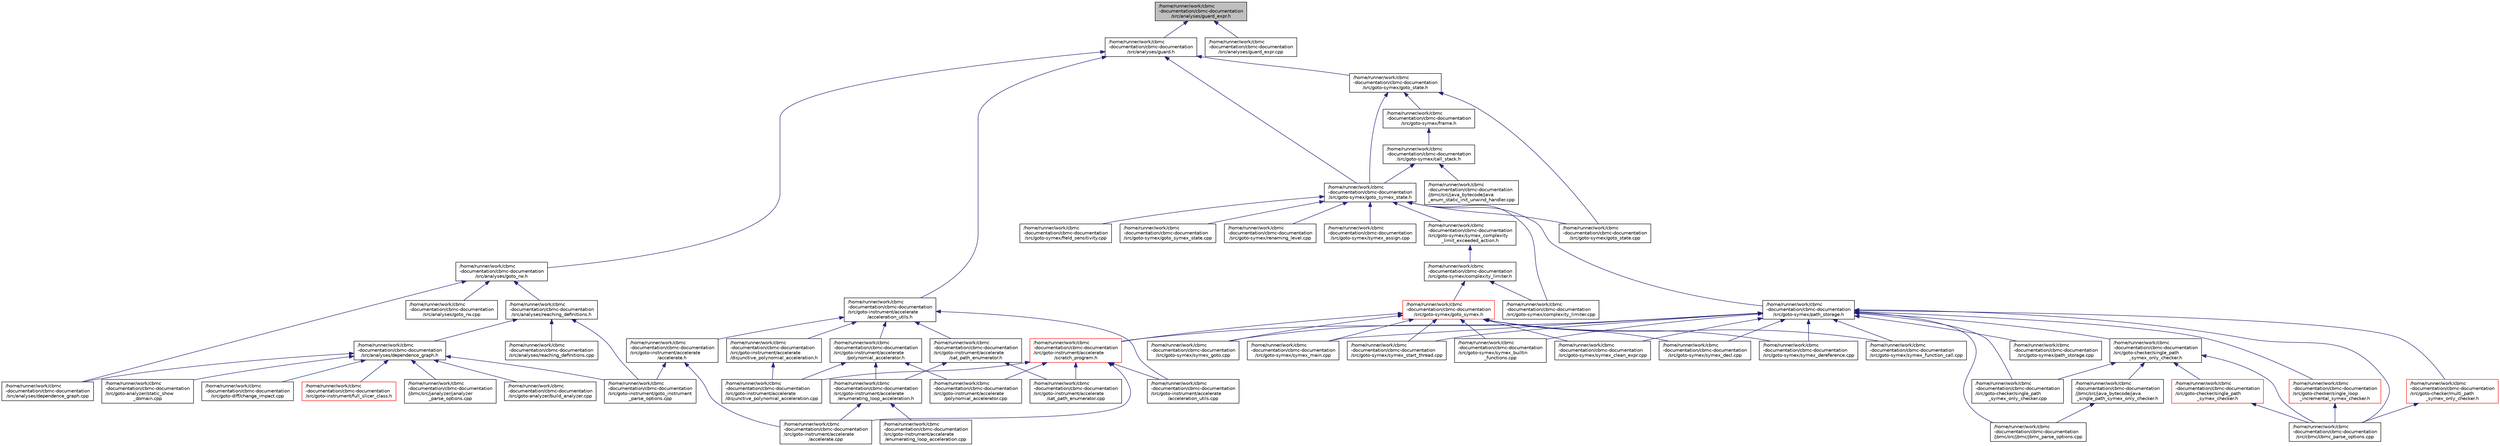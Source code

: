 digraph "/home/runner/work/cbmc-documentation/cbmc-documentation/src/analyses/guard_expr.h"
{
 // LATEX_PDF_SIZE
  bgcolor="transparent";
  edge [fontname="Helvetica",fontsize="10",labelfontname="Helvetica",labelfontsize="10"];
  node [fontname="Helvetica",fontsize="10",shape=record];
  Node1 [label="/home/runner/work/cbmc\l-documentation/cbmc-documentation\l/src/analyses/guard_expr.h",height=0.2,width=0.4,color="black", fillcolor="grey75", style="filled", fontcolor="black",tooltip=" "];
  Node1 -> Node2 [dir="back",color="midnightblue",fontsize="10",style="solid",fontname="Helvetica"];
  Node2 [label="/home/runner/work/cbmc\l-documentation/cbmc-documentation\l/src/analyses/guard.h",height=0.2,width=0.4,color="black",URL="$guard_8h.html",tooltip=" "];
  Node2 -> Node3 [dir="back",color="midnightblue",fontsize="10",style="solid",fontname="Helvetica"];
  Node3 [label="/home/runner/work/cbmc\l-documentation/cbmc-documentation\l/src/analyses/goto_rw.h",height=0.2,width=0.4,color="black",URL="$goto__rw_8h.html",tooltip=" "];
  Node3 -> Node4 [dir="back",color="midnightblue",fontsize="10",style="solid",fontname="Helvetica"];
  Node4 [label="/home/runner/work/cbmc\l-documentation/cbmc-documentation\l/src/analyses/reaching_definitions.h",height=0.2,width=0.4,color="black",URL="$reaching__definitions_8h.html",tooltip=" "];
  Node4 -> Node5 [dir="back",color="midnightblue",fontsize="10",style="solid",fontname="Helvetica"];
  Node5 [label="/home/runner/work/cbmc\l-documentation/cbmc-documentation\l/src/analyses/dependence_graph.h",height=0.2,width=0.4,color="black",URL="$dependence__graph_8h.html",tooltip=" "];
  Node5 -> Node6 [dir="back",color="midnightblue",fontsize="10",style="solid",fontname="Helvetica"];
  Node6 [label="/home/runner/work/cbmc\l-documentation/cbmc-documentation\l/src/analyses/dependence_graph.cpp",height=0.2,width=0.4,color="black",URL="$dependence__graph_8cpp.html",tooltip=" "];
  Node5 -> Node7 [dir="back",color="midnightblue",fontsize="10",style="solid",fontname="Helvetica"];
  Node7 [label="/home/runner/work/cbmc\l-documentation/cbmc-documentation\l/src/goto-analyzer/build_analyzer.cpp",height=0.2,width=0.4,color="black",URL="$build__analyzer_8cpp.html",tooltip=" "];
  Node5 -> Node8 [dir="back",color="midnightblue",fontsize="10",style="solid",fontname="Helvetica"];
  Node8 [label="/home/runner/work/cbmc\l-documentation/cbmc-documentation\l/src/goto-analyzer/static_show\l_domain.cpp",height=0.2,width=0.4,color="black",URL="$static__show__domain_8cpp.html",tooltip=" "];
  Node5 -> Node9 [dir="back",color="midnightblue",fontsize="10",style="solid",fontname="Helvetica"];
  Node9 [label="/home/runner/work/cbmc\l-documentation/cbmc-documentation\l/src/goto-diff/change_impact.cpp",height=0.2,width=0.4,color="black",URL="$change__impact_8cpp.html",tooltip=" "];
  Node5 -> Node10 [dir="back",color="midnightblue",fontsize="10",style="solid",fontname="Helvetica"];
  Node10 [label="/home/runner/work/cbmc\l-documentation/cbmc-documentation\l/src/goto-instrument/full_slicer_class.h",height=0.2,width=0.4,color="red",URL="$full__slicer__class_8h.html",tooltip=" "];
  Node5 -> Node13 [dir="back",color="midnightblue",fontsize="10",style="solid",fontname="Helvetica"];
  Node13 [label="/home/runner/work/cbmc\l-documentation/cbmc-documentation\l/src/goto-instrument/goto_instrument\l_parse_options.cpp",height=0.2,width=0.4,color="black",URL="$goto__instrument__parse__options_8cpp.html",tooltip=" "];
  Node5 -> Node14 [dir="back",color="midnightblue",fontsize="10",style="solid",fontname="Helvetica"];
  Node14 [label="/home/runner/work/cbmc\l-documentation/cbmc-documentation\l/jbmc/src/janalyzer/janalyzer\l_parse_options.cpp",height=0.2,width=0.4,color="black",URL="$janalyzer__parse__options_8cpp.html",tooltip=" "];
  Node4 -> Node15 [dir="back",color="midnightblue",fontsize="10",style="solid",fontname="Helvetica"];
  Node15 [label="/home/runner/work/cbmc\l-documentation/cbmc-documentation\l/src/analyses/reaching_definitions.cpp",height=0.2,width=0.4,color="black",URL="$reaching__definitions_8cpp.html",tooltip=" "];
  Node4 -> Node13 [dir="back",color="midnightblue",fontsize="10",style="solid",fontname="Helvetica"];
  Node3 -> Node6 [dir="back",color="midnightblue",fontsize="10",style="solid",fontname="Helvetica"];
  Node3 -> Node16 [dir="back",color="midnightblue",fontsize="10",style="solid",fontname="Helvetica"];
  Node16 [label="/home/runner/work/cbmc\l-documentation/cbmc-documentation\l/src/analyses/goto_rw.cpp",height=0.2,width=0.4,color="black",URL="$goto__rw_8cpp.html",tooltip=" "];
  Node2 -> Node17 [dir="back",color="midnightblue",fontsize="10",style="solid",fontname="Helvetica"];
  Node17 [label="/home/runner/work/cbmc\l-documentation/cbmc-documentation\l/src/goto-instrument/accelerate\l/acceleration_utils.h",height=0.2,width=0.4,color="black",URL="$acceleration__utils_8h.html",tooltip=" "];
  Node17 -> Node18 [dir="back",color="midnightblue",fontsize="10",style="solid",fontname="Helvetica"];
  Node18 [label="/home/runner/work/cbmc\l-documentation/cbmc-documentation\l/src/goto-instrument/accelerate\l/accelerate.h",height=0.2,width=0.4,color="black",URL="$accelerate_8h.html",tooltip=" "];
  Node18 -> Node19 [dir="back",color="midnightblue",fontsize="10",style="solid",fontname="Helvetica"];
  Node19 [label="/home/runner/work/cbmc\l-documentation/cbmc-documentation\l/src/goto-instrument/accelerate\l/accelerate.cpp",height=0.2,width=0.4,color="black",URL="$accelerate_8cpp.html",tooltip=" "];
  Node18 -> Node13 [dir="back",color="midnightblue",fontsize="10",style="solid",fontname="Helvetica"];
  Node17 -> Node20 [dir="back",color="midnightblue",fontsize="10",style="solid",fontname="Helvetica"];
  Node20 [label="/home/runner/work/cbmc\l-documentation/cbmc-documentation\l/src/goto-instrument/accelerate\l/polynomial_accelerator.h",height=0.2,width=0.4,color="black",URL="$polynomial__accelerator_8h.html",tooltip=" "];
  Node20 -> Node21 [dir="back",color="midnightblue",fontsize="10",style="solid",fontname="Helvetica"];
  Node21 [label="/home/runner/work/cbmc\l-documentation/cbmc-documentation\l/src/goto-instrument/accelerate\l/enumerating_loop_acceleration.h",height=0.2,width=0.4,color="black",URL="$enumerating__loop__acceleration_8h.html",tooltip=" "];
  Node21 -> Node19 [dir="back",color="midnightblue",fontsize="10",style="solid",fontname="Helvetica"];
  Node21 -> Node22 [dir="back",color="midnightblue",fontsize="10",style="solid",fontname="Helvetica"];
  Node22 [label="/home/runner/work/cbmc\l-documentation/cbmc-documentation\l/src/goto-instrument/accelerate\l/enumerating_loop_acceleration.cpp",height=0.2,width=0.4,color="black",URL="$enumerating__loop__acceleration_8cpp.html",tooltip=" "];
  Node20 -> Node23 [dir="back",color="midnightblue",fontsize="10",style="solid",fontname="Helvetica"];
  Node23 [label="/home/runner/work/cbmc\l-documentation/cbmc-documentation\l/src/goto-instrument/accelerate\l/disjunctive_polynomial_acceleration.cpp",height=0.2,width=0.4,color="black",URL="$disjunctive__polynomial__acceleration_8cpp.html",tooltip=" "];
  Node20 -> Node24 [dir="back",color="midnightblue",fontsize="10",style="solid",fontname="Helvetica"];
  Node24 [label="/home/runner/work/cbmc\l-documentation/cbmc-documentation\l/src/goto-instrument/accelerate\l/polynomial_accelerator.cpp",height=0.2,width=0.4,color="black",URL="$polynomial__accelerator_8cpp.html",tooltip=" "];
  Node17 -> Node25 [dir="back",color="midnightblue",fontsize="10",style="solid",fontname="Helvetica"];
  Node25 [label="/home/runner/work/cbmc\l-documentation/cbmc-documentation\l/src/goto-instrument/accelerate\l/sat_path_enumerator.h",height=0.2,width=0.4,color="black",URL="$sat__path__enumerator_8h.html",tooltip=" "];
  Node25 -> Node21 [dir="back",color="midnightblue",fontsize="10",style="solid",fontname="Helvetica"];
  Node25 -> Node26 [dir="back",color="midnightblue",fontsize="10",style="solid",fontname="Helvetica"];
  Node26 [label="/home/runner/work/cbmc\l-documentation/cbmc-documentation\l/src/goto-instrument/accelerate\l/sat_path_enumerator.cpp",height=0.2,width=0.4,color="black",URL="$sat__path__enumerator_8cpp.html",tooltip=" "];
  Node17 -> Node27 [dir="back",color="midnightblue",fontsize="10",style="solid",fontname="Helvetica"];
  Node27 [label="/home/runner/work/cbmc\l-documentation/cbmc-documentation\l/src/goto-instrument/accelerate\l/acceleration_utils.cpp",height=0.2,width=0.4,color="black",URL="$acceleration__utils_8cpp.html",tooltip=" "];
  Node17 -> Node28 [dir="back",color="midnightblue",fontsize="10",style="solid",fontname="Helvetica"];
  Node28 [label="/home/runner/work/cbmc\l-documentation/cbmc-documentation\l/src/goto-instrument/accelerate\l/disjunctive_polynomial_acceleration.h",height=0.2,width=0.4,color="black",URL="$disjunctive__polynomial__acceleration_8h.html",tooltip=" "];
  Node28 -> Node23 [dir="back",color="midnightblue",fontsize="10",style="solid",fontname="Helvetica"];
  Node2 -> Node29 [dir="back",color="midnightblue",fontsize="10",style="solid",fontname="Helvetica"];
  Node29 [label="/home/runner/work/cbmc\l-documentation/cbmc-documentation\l/src/goto-symex/goto_symex_state.h",height=0.2,width=0.4,color="black",URL="$goto__symex__state_8h.html",tooltip=" "];
  Node29 -> Node30 [dir="back",color="midnightblue",fontsize="10",style="solid",fontname="Helvetica"];
  Node30 [label="/home/runner/work/cbmc\l-documentation/cbmc-documentation\l/src/goto-symex/symex_complexity\l_limit_exceeded_action.h",height=0.2,width=0.4,color="black",URL="$symex__complexity__limit__exceeded__action_8h.html",tooltip=" "];
  Node30 -> Node31 [dir="back",color="midnightblue",fontsize="10",style="solid",fontname="Helvetica"];
  Node31 [label="/home/runner/work/cbmc\l-documentation/cbmc-documentation\l/src/goto-symex/complexity_limiter.h",height=0.2,width=0.4,color="black",URL="$complexity__limiter_8h.html",tooltip=" "];
  Node31 -> Node32 [dir="back",color="midnightblue",fontsize="10",style="solid",fontname="Helvetica"];
  Node32 [label="/home/runner/work/cbmc\l-documentation/cbmc-documentation\l/src/goto-symex/goto_symex.h",height=0.2,width=0.4,color="red",URL="$goto__symex_8h.html",tooltip=" "];
  Node32 -> Node52 [dir="back",color="midnightblue",fontsize="10",style="solid",fontname="Helvetica"];
  Node52 [label="/home/runner/work/cbmc\l-documentation/cbmc-documentation\l/src/goto-instrument/accelerate\l/scratch_program.h",height=0.2,width=0.4,color="red",URL="$scratch__program_8h.html",tooltip=" "];
  Node52 -> Node19 [dir="back",color="midnightblue",fontsize="10",style="solid",fontname="Helvetica"];
  Node52 -> Node27 [dir="back",color="midnightblue",fontsize="10",style="solid",fontname="Helvetica"];
  Node52 -> Node23 [dir="back",color="midnightblue",fontsize="10",style="solid",fontname="Helvetica"];
  Node52 -> Node24 [dir="back",color="midnightblue",fontsize="10",style="solid",fontname="Helvetica"];
  Node52 -> Node26 [dir="back",color="midnightblue",fontsize="10",style="solid",fontname="Helvetica"];
  Node32 -> Node57 [dir="back",color="midnightblue",fontsize="10",style="solid",fontname="Helvetica"];
  Node57 [label="/home/runner/work/cbmc\l-documentation/cbmc-documentation\l/src/goto-symex/symex_builtin\l_functions.cpp",height=0.2,width=0.4,color="black",URL="$symex__builtin__functions_8cpp.html",tooltip=" "];
  Node32 -> Node59 [dir="back",color="midnightblue",fontsize="10",style="solid",fontname="Helvetica"];
  Node59 [label="/home/runner/work/cbmc\l-documentation/cbmc-documentation\l/src/goto-symex/symex_clean_expr.cpp",height=0.2,width=0.4,color="black",URL="$symex__clean__expr_8cpp.html",tooltip=" "];
  Node32 -> Node64 [dir="back",color="midnightblue",fontsize="10",style="solid",fontname="Helvetica"];
  Node64 [label="/home/runner/work/cbmc\l-documentation/cbmc-documentation\l/src/goto-symex/symex_decl.cpp",height=0.2,width=0.4,color="black",URL="$symex__decl_8cpp.html",tooltip=" "];
  Node32 -> Node61 [dir="back",color="midnightblue",fontsize="10",style="solid",fontname="Helvetica"];
  Node61 [label="/home/runner/work/cbmc\l-documentation/cbmc-documentation\l/src/goto-symex/symex_dereference.cpp",height=0.2,width=0.4,color="black",URL="$symex__dereference_8cpp.html",tooltip=" "];
  Node32 -> Node65 [dir="back",color="midnightblue",fontsize="10",style="solid",fontname="Helvetica"];
  Node65 [label="/home/runner/work/cbmc\l-documentation/cbmc-documentation\l/src/goto-symex/symex_function_call.cpp",height=0.2,width=0.4,color="black",URL="$symex__function__call_8cpp.html",tooltip=" "];
  Node32 -> Node66 [dir="back",color="midnightblue",fontsize="10",style="solid",fontname="Helvetica"];
  Node66 [label="/home/runner/work/cbmc\l-documentation/cbmc-documentation\l/src/goto-symex/symex_goto.cpp",height=0.2,width=0.4,color="black",URL="$symex__goto_8cpp.html",tooltip=" "];
  Node32 -> Node67 [dir="back",color="midnightblue",fontsize="10",style="solid",fontname="Helvetica"];
  Node67 [label="/home/runner/work/cbmc\l-documentation/cbmc-documentation\l/src/goto-symex/symex_main.cpp",height=0.2,width=0.4,color="black",URL="$symex__main_8cpp.html",tooltip=" "];
  Node32 -> Node70 [dir="back",color="midnightblue",fontsize="10",style="solid",fontname="Helvetica"];
  Node70 [label="/home/runner/work/cbmc\l-documentation/cbmc-documentation\l/src/goto-symex/symex_start_thread.cpp",height=0.2,width=0.4,color="black",URL="$symex__start__thread_8cpp.html",tooltip=" "];
  Node31 -> Node72 [dir="back",color="midnightblue",fontsize="10",style="solid",fontname="Helvetica"];
  Node72 [label="/home/runner/work/cbmc\l-documentation/cbmc-documentation\l/src/goto-symex/complexity_limiter.cpp",height=0.2,width=0.4,color="black",URL="$complexity__limiter_8cpp.html",tooltip=" "];
  Node29 -> Node72 [dir="back",color="midnightblue",fontsize="10",style="solid",fontname="Helvetica"];
  Node29 -> Node73 [dir="back",color="midnightblue",fontsize="10",style="solid",fontname="Helvetica"];
  Node73 [label="/home/runner/work/cbmc\l-documentation/cbmc-documentation\l/src/goto-symex/field_sensitivity.cpp",height=0.2,width=0.4,color="black",URL="$field__sensitivity_8cpp.html",tooltip=" "];
  Node29 -> Node74 [dir="back",color="midnightblue",fontsize="10",style="solid",fontname="Helvetica"];
  Node74 [label="/home/runner/work/cbmc\l-documentation/cbmc-documentation\l/src/goto-symex/goto_state.cpp",height=0.2,width=0.4,color="black",URL="$goto__state_8cpp.html",tooltip=" "];
  Node29 -> Node75 [dir="back",color="midnightblue",fontsize="10",style="solid",fontname="Helvetica"];
  Node75 [label="/home/runner/work/cbmc\l-documentation/cbmc-documentation\l/src/goto-symex/goto_symex_state.cpp",height=0.2,width=0.4,color="black",URL="$goto__symex__state_8cpp.html",tooltip=" "];
  Node29 -> Node76 [dir="back",color="midnightblue",fontsize="10",style="solid",fontname="Helvetica"];
  Node76 [label="/home/runner/work/cbmc\l-documentation/cbmc-documentation\l/src/goto-symex/path_storage.h",height=0.2,width=0.4,color="black",URL="$path__storage_8h.html",tooltip="Storage of symbolic execution paths to resume."];
  Node76 -> Node36 [dir="back",color="midnightblue",fontsize="10",style="solid",fontname="Helvetica"];
  Node36 [label="/home/runner/work/cbmc\l-documentation/cbmc-documentation\l/src/cbmc/cbmc_parse_options.cpp",height=0.2,width=0.4,color="black",URL="$cbmc__parse__options_8cpp.html",tooltip=" "];
  Node76 -> Node35 [dir="back",color="midnightblue",fontsize="10",style="solid",fontname="Helvetica"];
  Node35 [label="/home/runner/work/cbmc\l-documentation/cbmc-documentation\l/src/goto-checker/multi_path\l_symex_only_checker.h",height=0.2,width=0.4,color="red",URL="$multi__path__symex__only__checker_8h.html",tooltip=" "];
  Node35 -> Node36 [dir="back",color="midnightblue",fontsize="10",style="solid",fontname="Helvetica"];
  Node76 -> Node45 [dir="back",color="midnightblue",fontsize="10",style="solid",fontname="Helvetica"];
  Node45 [label="/home/runner/work/cbmc\l-documentation/cbmc-documentation\l/src/goto-checker/single_loop\l_incremental_symex_checker.h",height=0.2,width=0.4,color="red",URL="$single__loop__incremental__symex__checker_8h.html",tooltip=" "];
  Node45 -> Node36 [dir="back",color="midnightblue",fontsize="10",style="solid",fontname="Helvetica"];
  Node76 -> Node77 [dir="back",color="midnightblue",fontsize="10",style="solid",fontname="Helvetica"];
  Node77 [label="/home/runner/work/cbmc\l-documentation/cbmc-documentation\l/src/goto-checker/single_path\l_symex_only_checker.h",height=0.2,width=0.4,color="black",URL="$single__path__symex__only__checker_8h.html",tooltip=" "];
  Node77 -> Node36 [dir="back",color="midnightblue",fontsize="10",style="solid",fontname="Helvetica"];
  Node77 -> Node78 [dir="back",color="midnightblue",fontsize="10",style="solid",fontname="Helvetica"];
  Node78 [label="/home/runner/work/cbmc\l-documentation/cbmc-documentation\l/src/goto-checker/single_path\l_symex_checker.h",height=0.2,width=0.4,color="red",URL="$single__path__symex__checker_8h.html",tooltip=" "];
  Node78 -> Node36 [dir="back",color="midnightblue",fontsize="10",style="solid",fontname="Helvetica"];
  Node77 -> Node49 [dir="back",color="midnightblue",fontsize="10",style="solid",fontname="Helvetica"];
  Node49 [label="/home/runner/work/cbmc\l-documentation/cbmc-documentation\l/src/goto-checker/single_path\l_symex_only_checker.cpp",height=0.2,width=0.4,color="black",URL="$single__path__symex__only__checker_8cpp.html",tooltip=" "];
  Node77 -> Node81 [dir="back",color="midnightblue",fontsize="10",style="solid",fontname="Helvetica"];
  Node81 [label="/home/runner/work/cbmc\l-documentation/cbmc-documentation\l/jbmc/src/java_bytecode/java\l_single_path_symex_only_checker.h",height=0.2,width=0.4,color="black",URL="$java__single__path__symex__only__checker_8h.html",tooltip=" "];
  Node81 -> Node41 [dir="back",color="midnightblue",fontsize="10",style="solid",fontname="Helvetica"];
  Node41 [label="/home/runner/work/cbmc\l-documentation/cbmc-documentation\l/jbmc/src/jbmc/jbmc_parse_options.cpp",height=0.2,width=0.4,color="black",URL="$jbmc__parse__options_8cpp.html",tooltip=" "];
  Node76 -> Node49 [dir="back",color="midnightblue",fontsize="10",style="solid",fontname="Helvetica"];
  Node76 -> Node52 [dir="back",color="midnightblue",fontsize="10",style="solid",fontname="Helvetica"];
  Node76 -> Node82 [dir="back",color="midnightblue",fontsize="10",style="solid",fontname="Helvetica"];
  Node82 [label="/home/runner/work/cbmc\l-documentation/cbmc-documentation\l/src/goto-symex/path_storage.cpp",height=0.2,width=0.4,color="black",URL="$path__storage_8cpp.html",tooltip=" "];
  Node76 -> Node57 [dir="back",color="midnightblue",fontsize="10",style="solid",fontname="Helvetica"];
  Node76 -> Node59 [dir="back",color="midnightblue",fontsize="10",style="solid",fontname="Helvetica"];
  Node76 -> Node64 [dir="back",color="midnightblue",fontsize="10",style="solid",fontname="Helvetica"];
  Node76 -> Node61 [dir="back",color="midnightblue",fontsize="10",style="solid",fontname="Helvetica"];
  Node76 -> Node65 [dir="back",color="midnightblue",fontsize="10",style="solid",fontname="Helvetica"];
  Node76 -> Node66 [dir="back",color="midnightblue",fontsize="10",style="solid",fontname="Helvetica"];
  Node76 -> Node67 [dir="back",color="midnightblue",fontsize="10",style="solid",fontname="Helvetica"];
  Node76 -> Node70 [dir="back",color="midnightblue",fontsize="10",style="solid",fontname="Helvetica"];
  Node76 -> Node41 [dir="back",color="midnightblue",fontsize="10",style="solid",fontname="Helvetica"];
  Node29 -> Node83 [dir="back",color="midnightblue",fontsize="10",style="solid",fontname="Helvetica"];
  Node83 [label="/home/runner/work/cbmc\l-documentation/cbmc-documentation\l/src/goto-symex/renaming_level.cpp",height=0.2,width=0.4,color="black",URL="$renaming__level_8cpp.html",tooltip=" "];
  Node29 -> Node84 [dir="back",color="midnightblue",fontsize="10",style="solid",fontname="Helvetica"];
  Node84 [label="/home/runner/work/cbmc\l-documentation/cbmc-documentation\l/src/goto-symex/symex_assign.cpp",height=0.2,width=0.4,color="black",URL="$symex__assign_8cpp.html",tooltip=" "];
  Node2 -> Node85 [dir="back",color="midnightblue",fontsize="10",style="solid",fontname="Helvetica"];
  Node85 [label="/home/runner/work/cbmc\l-documentation/cbmc-documentation\l/src/goto-symex/goto_state.h",height=0.2,width=0.4,color="black",URL="$goto__state_8h.html",tooltip=" "];
  Node85 -> Node86 [dir="back",color="midnightblue",fontsize="10",style="solid",fontname="Helvetica"];
  Node86 [label="/home/runner/work/cbmc\l-documentation/cbmc-documentation\l/src/goto-symex/frame.h",height=0.2,width=0.4,color="black",URL="$frame_8h.html",tooltip=" "];
  Node86 -> Node87 [dir="back",color="midnightblue",fontsize="10",style="solid",fontname="Helvetica"];
  Node87 [label="/home/runner/work/cbmc\l-documentation/cbmc-documentation\l/src/goto-symex/call_stack.h",height=0.2,width=0.4,color="black",URL="$call__stack_8h.html",tooltip=" "];
  Node87 -> Node29 [dir="back",color="midnightblue",fontsize="10",style="solid",fontname="Helvetica"];
  Node87 -> Node88 [dir="back",color="midnightblue",fontsize="10",style="solid",fontname="Helvetica"];
  Node88 [label="/home/runner/work/cbmc\l-documentation/cbmc-documentation\l/jbmc/src/java_bytecode/java\l_enum_static_init_unwind_handler.cpp",height=0.2,width=0.4,color="black",URL="$java__enum__static__init__unwind__handler_8cpp.html",tooltip=" "];
  Node85 -> Node29 [dir="back",color="midnightblue",fontsize="10",style="solid",fontname="Helvetica"];
  Node85 -> Node74 [dir="back",color="midnightblue",fontsize="10",style="solid",fontname="Helvetica"];
  Node1 -> Node89 [dir="back",color="midnightblue",fontsize="10",style="solid",fontname="Helvetica"];
  Node89 [label="/home/runner/work/cbmc\l-documentation/cbmc-documentation\l/src/analyses/guard_expr.cpp",height=0.2,width=0.4,color="black",URL="$guard__expr_8cpp.html",tooltip=" "];
}
